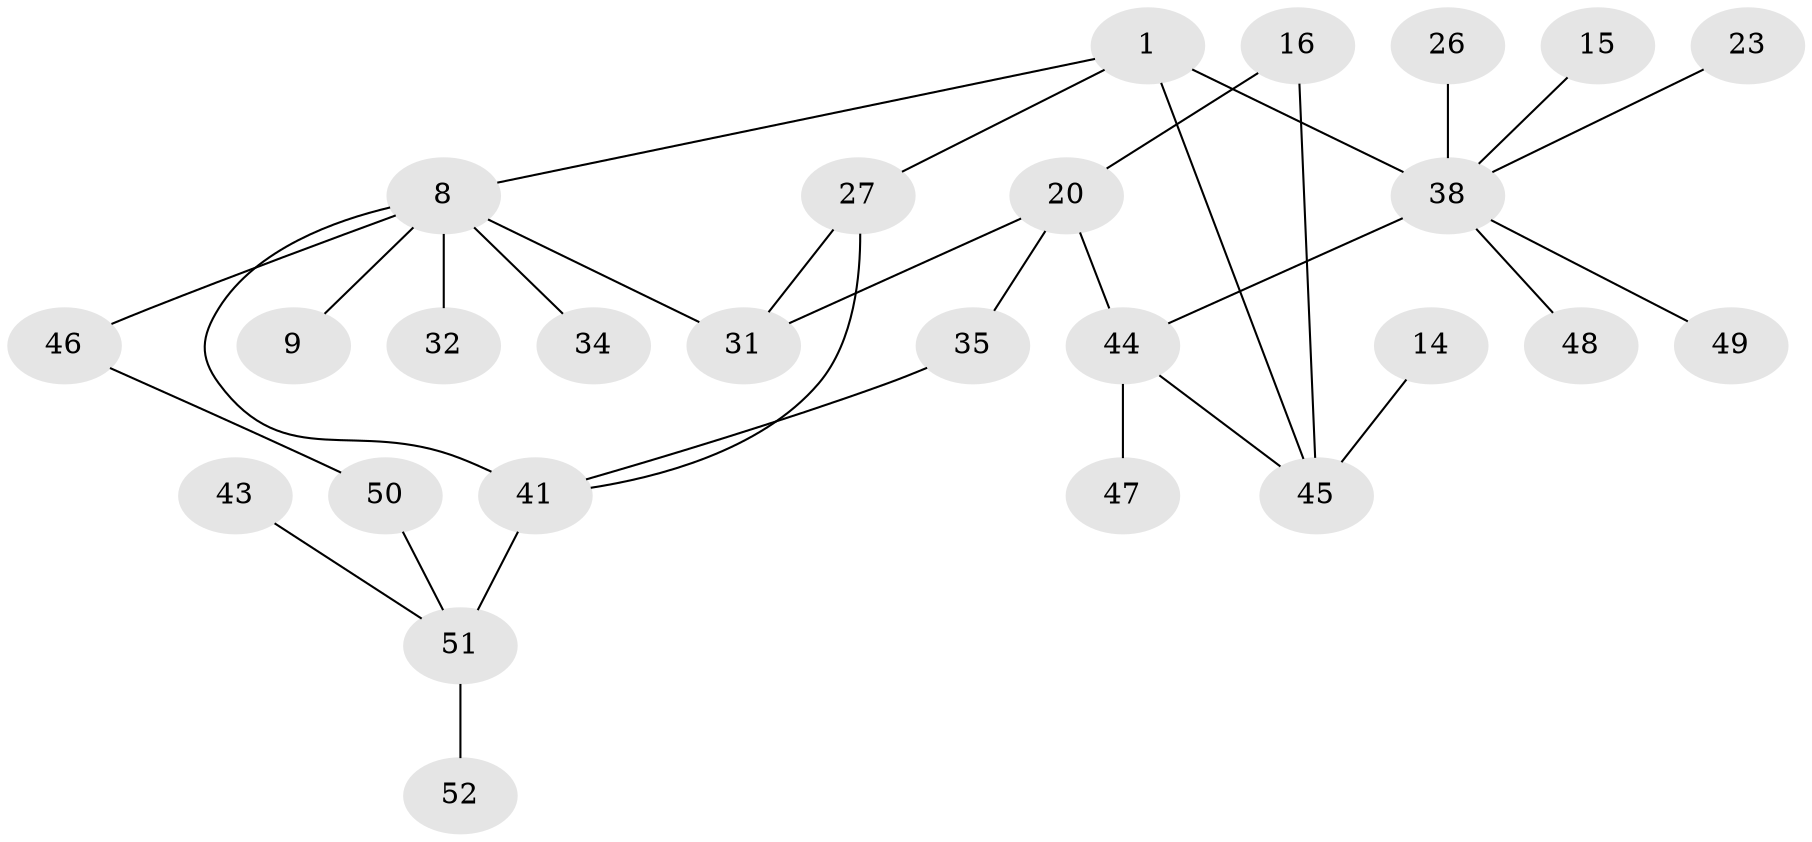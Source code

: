 // original degree distribution, {7: 0.038461538461538464, 5: 0.019230769230769232, 3: 0.23076923076923078, 4: 0.1346153846153846, 1: 0.28846153846153844, 2: 0.2692307692307692, 6: 0.019230769230769232}
// Generated by graph-tools (version 1.1) at 2025/41/03/09/25 04:41:33]
// undirected, 26 vertices, 32 edges
graph export_dot {
graph [start="1"]
  node [color=gray90,style=filled];
  1;
  8 [super="+6"];
  9;
  14;
  15;
  16 [super="+13"];
  20;
  23;
  26;
  27 [super="+22+19+24+25"];
  31 [super="+30"];
  32;
  34;
  35 [super="+21"];
  38 [super="+17+36+3"];
  41 [super="+18"];
  43 [super="+42"];
  44 [super="+40+28+29"];
  45 [super="+10+4"];
  46 [super="+37+12"];
  47;
  48;
  49;
  50;
  51 [super="+39"];
  52;
  1 -- 8 [weight=2];
  1 -- 45;
  1 -- 27;
  1 -- 38 [weight=3];
  8 -- 34;
  8 -- 32;
  8 -- 9;
  8 -- 46 [weight=2];
  8 -- 31;
  8 -- 41;
  14 -- 45;
  15 -- 38;
  16 -- 20;
  16 -- 45 [weight=2];
  20 -- 31 [weight=2];
  20 -- 35;
  20 -- 44 [weight=2];
  23 -- 38;
  26 -- 38;
  27 -- 41;
  27 -- 31;
  35 -- 41;
  38 -- 48;
  38 -- 49;
  38 -- 44;
  41 -- 51 [weight=2];
  43 -- 51;
  44 -- 47;
  44 -- 45;
  46 -- 50;
  50 -- 51;
  51 -- 52;
}
